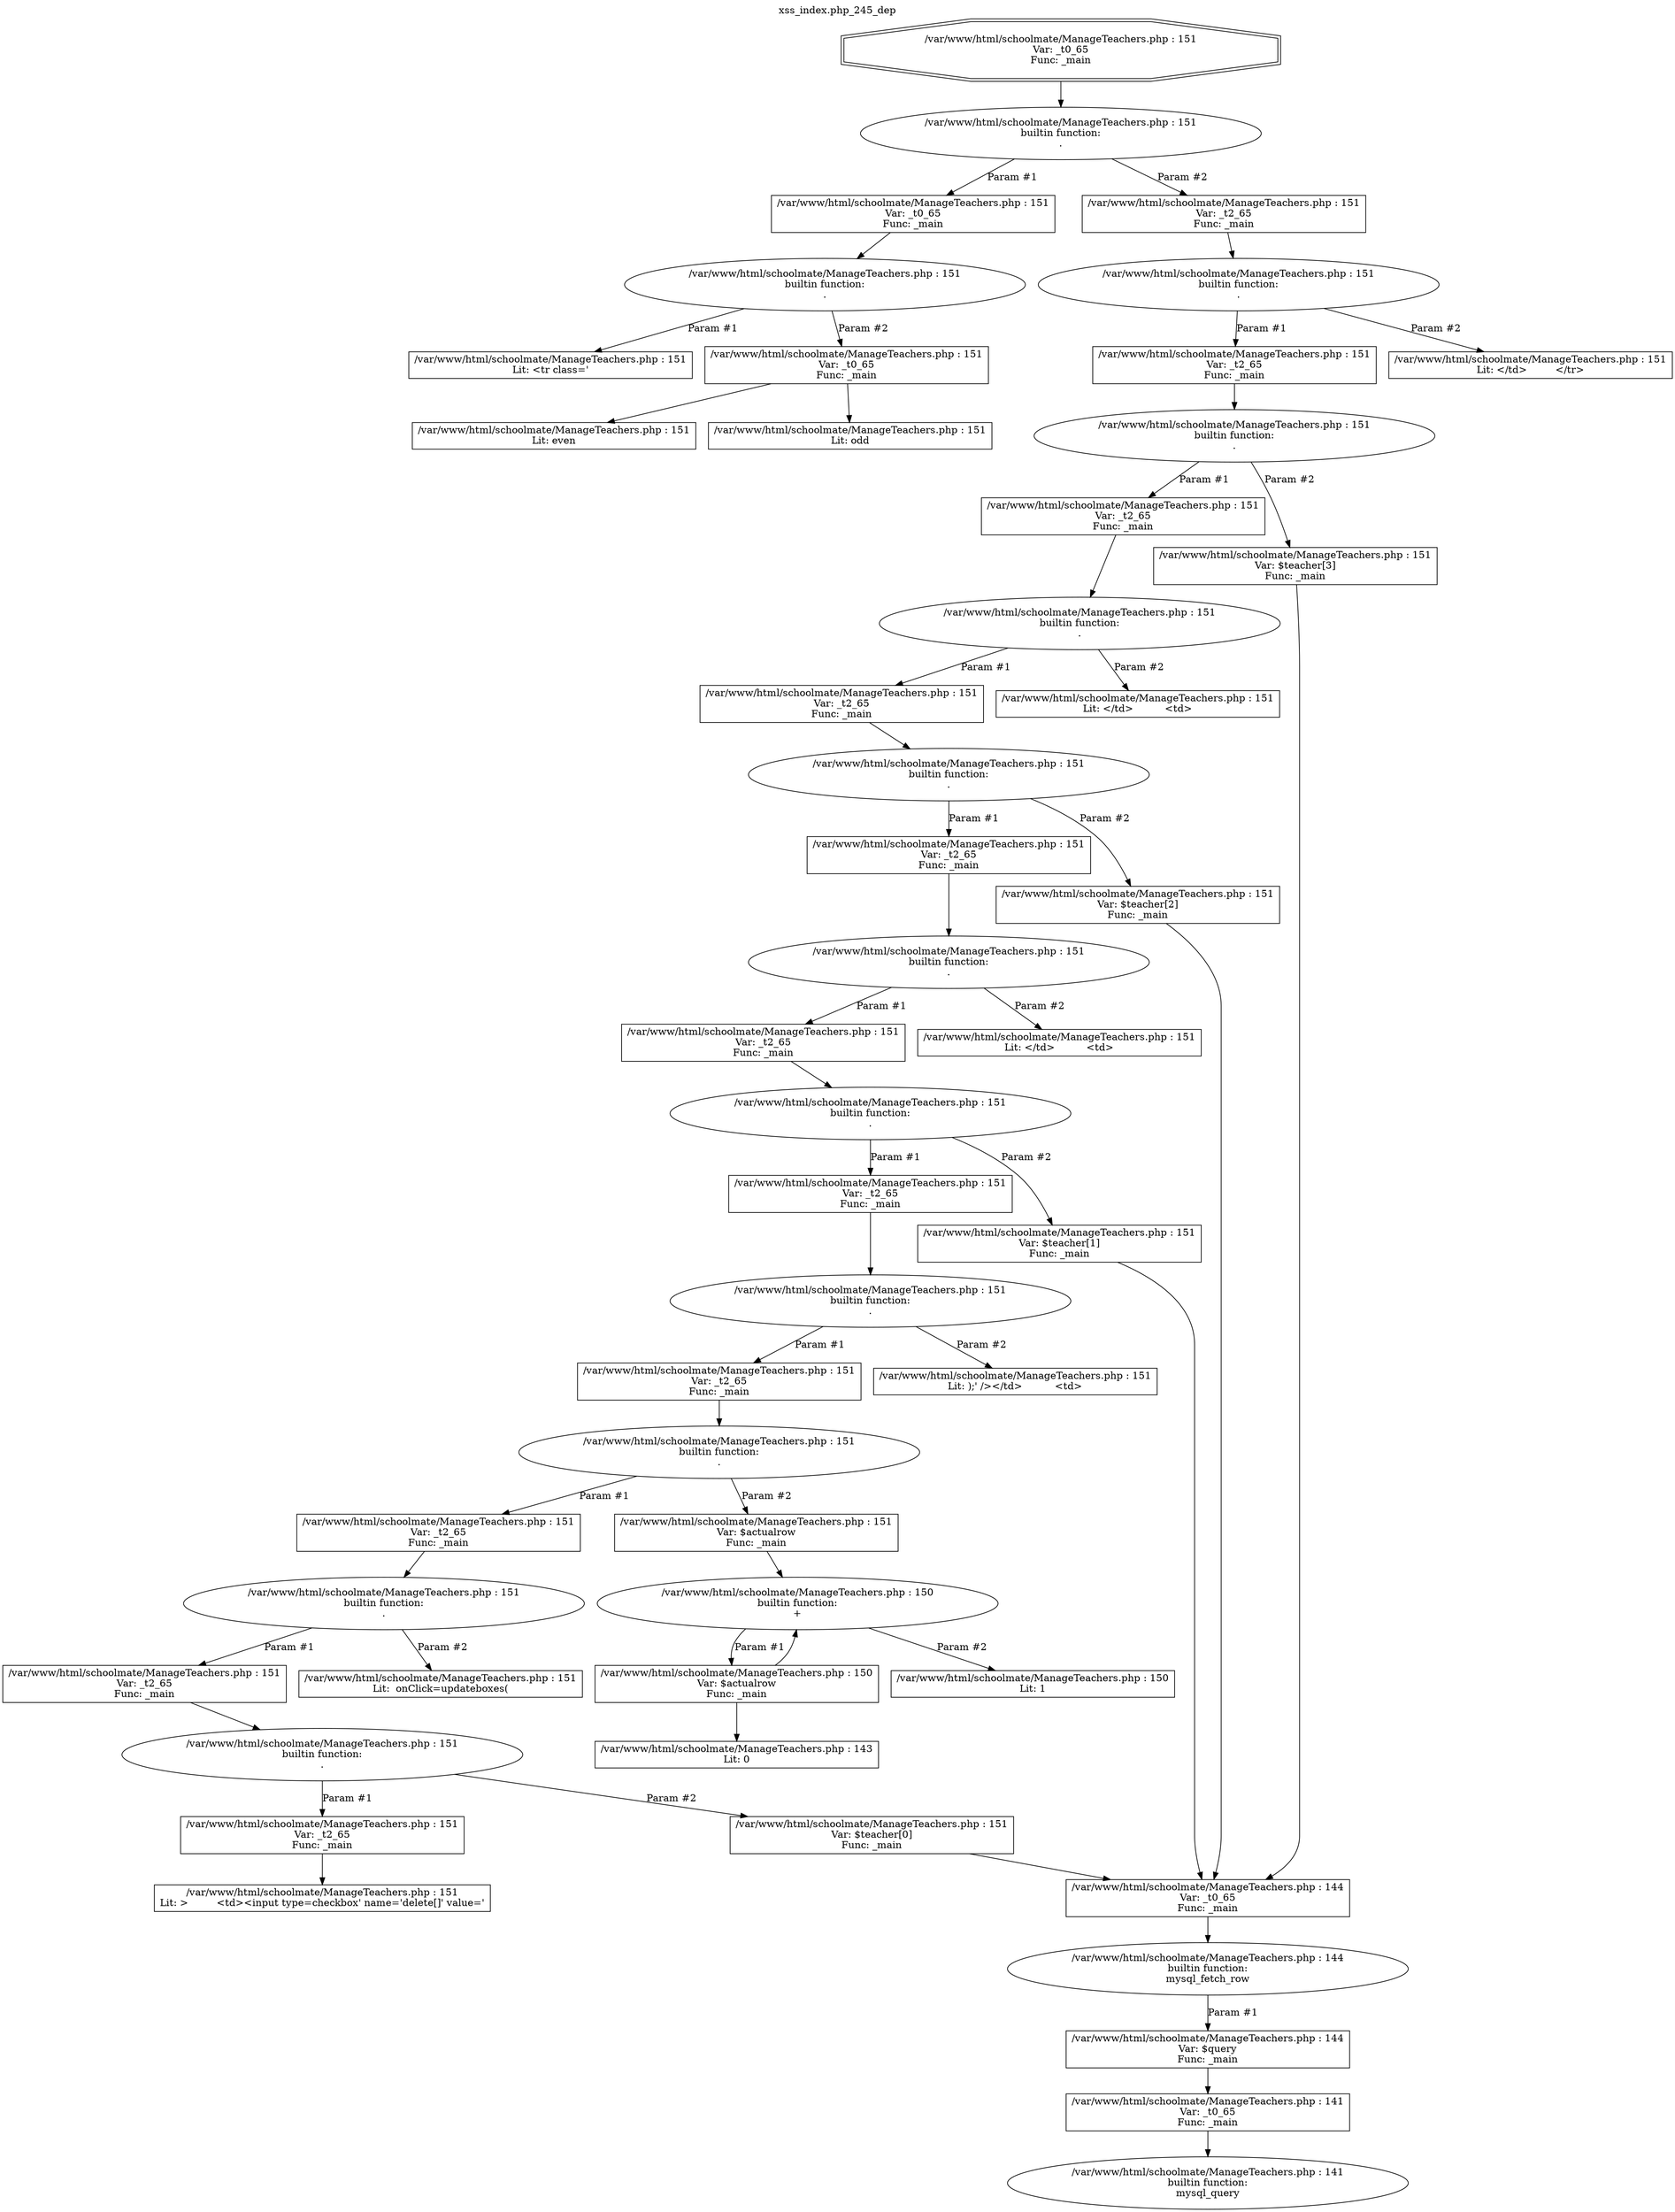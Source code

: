 digraph cfg {
  label="xss_index.php_245_dep";
  labelloc=t;
  n1 [shape=doubleoctagon, label="/var/www/html/schoolmate/ManageTeachers.php : 151\nVar: _t0_65\nFunc: _main\n"];
  n2 [shape=ellipse, label="/var/www/html/schoolmate/ManageTeachers.php : 151\nbuiltin function:\n.\n"];
  n3 [shape=box, label="/var/www/html/schoolmate/ManageTeachers.php : 151\nVar: _t0_65\nFunc: _main\n"];
  n4 [shape=ellipse, label="/var/www/html/schoolmate/ManageTeachers.php : 151\nbuiltin function:\n.\n"];
  n5 [shape=box, label="/var/www/html/schoolmate/ManageTeachers.php : 151\nLit: <tr class='\n"];
  n6 [shape=box, label="/var/www/html/schoolmate/ManageTeachers.php : 151\nVar: _t0_65\nFunc: _main\n"];
  n7 [shape=box, label="/var/www/html/schoolmate/ManageTeachers.php : 151\nLit: even\n"];
  n8 [shape=box, label="/var/www/html/schoolmate/ManageTeachers.php : 151\nLit: odd\n"];
  n9 [shape=box, label="/var/www/html/schoolmate/ManageTeachers.php : 151\nVar: _t2_65\nFunc: _main\n"];
  n10 [shape=ellipse, label="/var/www/html/schoolmate/ManageTeachers.php : 151\nbuiltin function:\n.\n"];
  n11 [shape=box, label="/var/www/html/schoolmate/ManageTeachers.php : 151\nVar: _t2_65\nFunc: _main\n"];
  n12 [shape=ellipse, label="/var/www/html/schoolmate/ManageTeachers.php : 151\nbuiltin function:\n.\n"];
  n13 [shape=box, label="/var/www/html/schoolmate/ManageTeachers.php : 151\nVar: _t2_65\nFunc: _main\n"];
  n14 [shape=ellipse, label="/var/www/html/schoolmate/ManageTeachers.php : 151\nbuiltin function:\n.\n"];
  n15 [shape=box, label="/var/www/html/schoolmate/ManageTeachers.php : 151\nVar: _t2_65\nFunc: _main\n"];
  n16 [shape=ellipse, label="/var/www/html/schoolmate/ManageTeachers.php : 151\nbuiltin function:\n.\n"];
  n17 [shape=box, label="/var/www/html/schoolmate/ManageTeachers.php : 151\nVar: _t2_65\nFunc: _main\n"];
  n18 [shape=ellipse, label="/var/www/html/schoolmate/ManageTeachers.php : 151\nbuiltin function:\n.\n"];
  n19 [shape=box, label="/var/www/html/schoolmate/ManageTeachers.php : 151\nVar: _t2_65\nFunc: _main\n"];
  n20 [shape=ellipse, label="/var/www/html/schoolmate/ManageTeachers.php : 151\nbuiltin function:\n.\n"];
  n21 [shape=box, label="/var/www/html/schoolmate/ManageTeachers.php : 151\nVar: _t2_65\nFunc: _main\n"];
  n22 [shape=ellipse, label="/var/www/html/schoolmate/ManageTeachers.php : 151\nbuiltin function:\n.\n"];
  n23 [shape=box, label="/var/www/html/schoolmate/ManageTeachers.php : 151\nVar: _t2_65\nFunc: _main\n"];
  n24 [shape=ellipse, label="/var/www/html/schoolmate/ManageTeachers.php : 151\nbuiltin function:\n.\n"];
  n25 [shape=box, label="/var/www/html/schoolmate/ManageTeachers.php : 151\nVar: _t2_65\nFunc: _main\n"];
  n26 [shape=ellipse, label="/var/www/html/schoolmate/ManageTeachers.php : 151\nbuiltin function:\n.\n"];
  n27 [shape=box, label="/var/www/html/schoolmate/ManageTeachers.php : 151\nVar: _t2_65\nFunc: _main\n"];
  n28 [shape=ellipse, label="/var/www/html/schoolmate/ManageTeachers.php : 151\nbuiltin function:\n.\n"];
  n29 [shape=box, label="/var/www/html/schoolmate/ManageTeachers.php : 151\nVar: _t2_65\nFunc: _main\n"];
  n30 [shape=box, label="/var/www/html/schoolmate/ManageTeachers.php : 151\nLit: >	  <td><input type=checkbox' name='delete[]' value='\n"];
  n31 [shape=box, label="/var/www/html/schoolmate/ManageTeachers.php : 151\nVar: $teacher[0]\nFunc: _main\n"];
  n32 [shape=box, label="/var/www/html/schoolmate/ManageTeachers.php : 144\nVar: _t0_65\nFunc: _main\n"];
  n33 [shape=ellipse, label="/var/www/html/schoolmate/ManageTeachers.php : 144\nbuiltin function:\nmysql_fetch_row\n"];
  n34 [shape=box, label="/var/www/html/schoolmate/ManageTeachers.php : 144\nVar: $query\nFunc: _main\n"];
  n35 [shape=box, label="/var/www/html/schoolmate/ManageTeachers.php : 141\nVar: _t0_65\nFunc: _main\n"];
  n36 [shape=ellipse, label="/var/www/html/schoolmate/ManageTeachers.php : 141\nbuiltin function:\nmysql_query\n"];
  n37 [shape=box, label="/var/www/html/schoolmate/ManageTeachers.php : 151\nLit:  onClick=updateboxes(\n"];
  n38 [shape=box, label="/var/www/html/schoolmate/ManageTeachers.php : 151\nVar: $actualrow\nFunc: _main\n"];
  n39 [shape=ellipse, label="/var/www/html/schoolmate/ManageTeachers.php : 150\nbuiltin function:\n+\n"];
  n40 [shape=box, label="/var/www/html/schoolmate/ManageTeachers.php : 150\nVar: $actualrow\nFunc: _main\n"];
  n41 [shape=box, label="/var/www/html/schoolmate/ManageTeachers.php : 143\nLit: 0\n"];
  n42 [shape=box, label="/var/www/html/schoolmate/ManageTeachers.php : 150\nLit: 1\n"];
  n43 [shape=box, label="/var/www/html/schoolmate/ManageTeachers.php : 151\nLit: );' /></td>	  <td>\n"];
  n44 [shape=box, label="/var/www/html/schoolmate/ManageTeachers.php : 151\nVar: $teacher[1]\nFunc: _main\n"];
  n45 [shape=box, label="/var/www/html/schoolmate/ManageTeachers.php : 151\nLit: </td>	  <td>\n"];
  n46 [shape=box, label="/var/www/html/schoolmate/ManageTeachers.php : 151\nVar: $teacher[2]\nFunc: _main\n"];
  n47 [shape=box, label="/var/www/html/schoolmate/ManageTeachers.php : 151\nLit: </td>	  <td>\n"];
  n48 [shape=box, label="/var/www/html/schoolmate/ManageTeachers.php : 151\nVar: $teacher[3]\nFunc: _main\n"];
  n49 [shape=box, label="/var/www/html/schoolmate/ManageTeachers.php : 151\nLit: </td>	 </tr>\n"];
  n1 -> n2;
  n3 -> n4;
  n4 -> n5[label="Param #1"];
  n4 -> n6[label="Param #2"];
  n6 -> n7;
  n6 -> n8;
  n2 -> n3[label="Param #1"];
  n2 -> n9[label="Param #2"];
  n9 -> n10;
  n11 -> n12;
  n13 -> n14;
  n15 -> n16;
  n17 -> n18;
  n19 -> n20;
  n21 -> n22;
  n23 -> n24;
  n25 -> n26;
  n27 -> n28;
  n29 -> n30;
  n28 -> n29[label="Param #1"];
  n28 -> n31[label="Param #2"];
  n32 -> n33;
  n35 -> n36;
  n34 -> n35;
  n33 -> n34[label="Param #1"];
  n31 -> n32;
  n26 -> n27[label="Param #1"];
  n26 -> n37[label="Param #2"];
  n24 -> n25[label="Param #1"];
  n24 -> n38[label="Param #2"];
  n38 -> n39;
  n40 -> n39;
  n40 -> n41;
  n39 -> n40[label="Param #1"];
  n39 -> n42[label="Param #2"];
  n22 -> n23[label="Param #1"];
  n22 -> n43[label="Param #2"];
  n20 -> n21[label="Param #1"];
  n20 -> n44[label="Param #2"];
  n44 -> n32;
  n18 -> n19[label="Param #1"];
  n18 -> n45[label="Param #2"];
  n16 -> n17[label="Param #1"];
  n16 -> n46[label="Param #2"];
  n46 -> n32;
  n14 -> n15[label="Param #1"];
  n14 -> n47[label="Param #2"];
  n12 -> n13[label="Param #1"];
  n12 -> n48[label="Param #2"];
  n48 -> n32;
  n10 -> n11[label="Param #1"];
  n10 -> n49[label="Param #2"];
}
